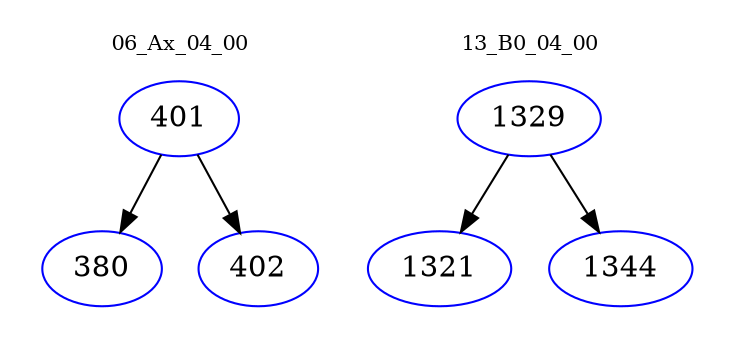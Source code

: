 digraph{
subgraph cluster_0 {
color = white
label = "06_Ax_04_00";
fontsize=10;
T0_401 [label="401", color="blue"]
T0_401 -> T0_380 [color="black"]
T0_380 [label="380", color="blue"]
T0_401 -> T0_402 [color="black"]
T0_402 [label="402", color="blue"]
}
subgraph cluster_1 {
color = white
label = "13_B0_04_00";
fontsize=10;
T1_1329 [label="1329", color="blue"]
T1_1329 -> T1_1321 [color="black"]
T1_1321 [label="1321", color="blue"]
T1_1329 -> T1_1344 [color="black"]
T1_1344 [label="1344", color="blue"]
}
}
